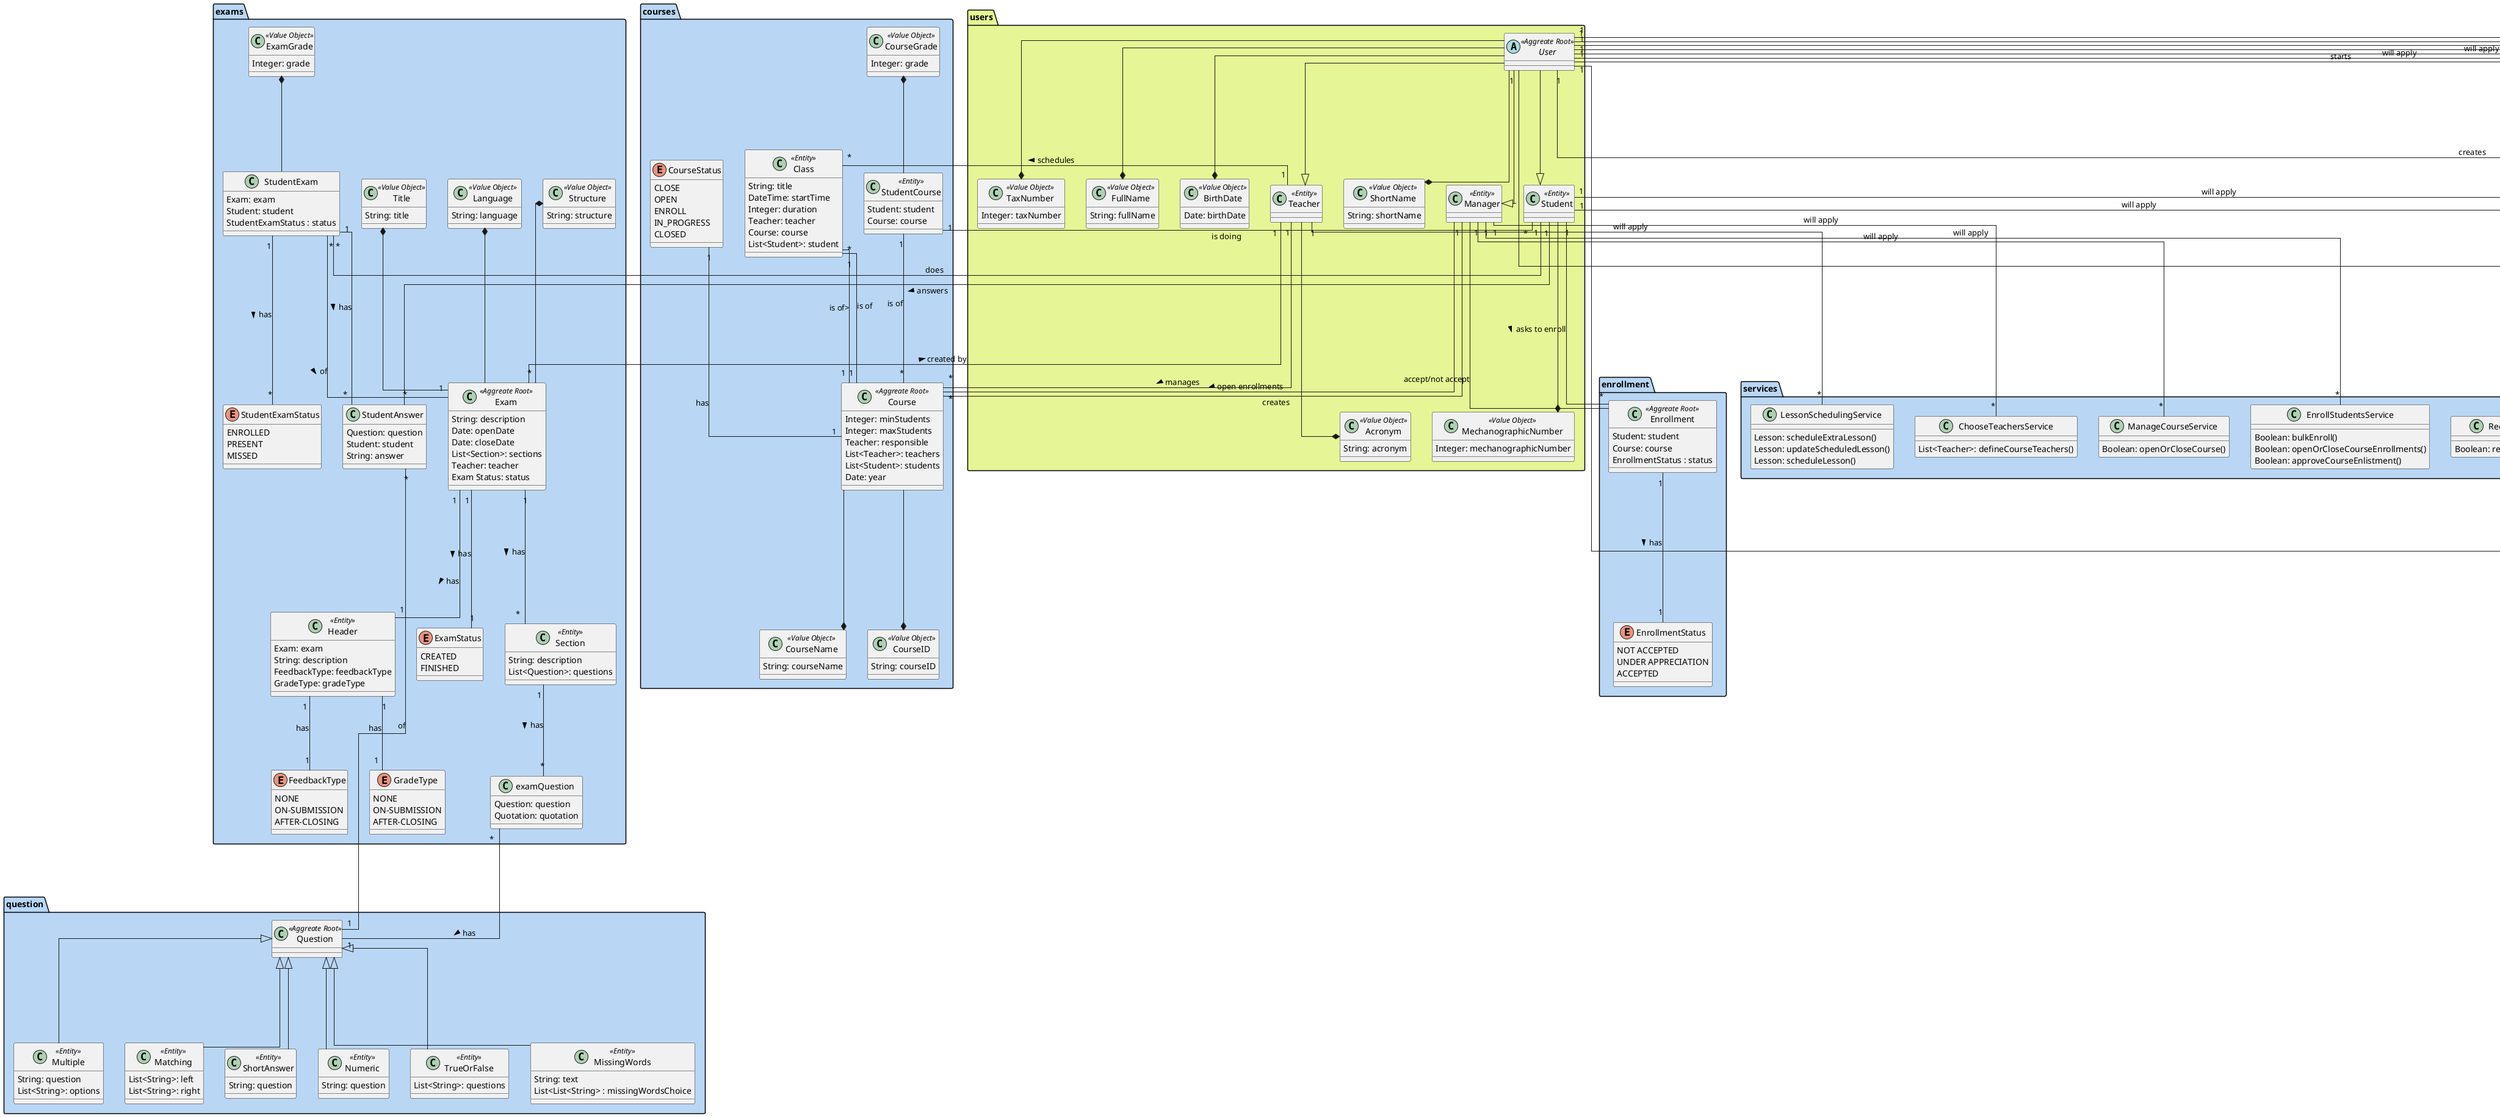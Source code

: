 @startuml
skinparam linetype ortho
top to bottom direction

class Email <<Value Object>> {
    String: email
}

class Password <<Value Object>> {
    String: password
}

package services #B9D7F5{
class AuthenticationService {
    Email: email
    Password: password
    WorkSession: session
}

class WorkSession {
    Time: period
    User: user
}


AuthenticationService --> Email
AuthenticationService --> Password

class ChooseTeachersService {
    List<Teacher>: defineCourseTeachers()
}

class ManageCourseService {
    Boolean: openOrCloseCourse()
}

class EnrollStudentsService {
    Boolean: bulkEnroll()
    Boolean: openOrCloseCourseEnrollments()
    Boolean: approveCourseEnlistment()
}

class RequestEnrollmentService {
    Boolean: requestEnrollmentInCourse()
}

class TakeExamService {
    Exam: takeExam()
}

class LessonSchedulingService {
    Lesson: scheduleExtraLesson()
    Lesson: updateScheduledLesson()
    Lesson: scheduleLesson()
}

class SharedBoardService {
    Boolean: shareBoard()
    SharedBoard: viewBoard()
    SharedBoard: archiveSharedBoard()
}

class PostItService {
    PostIt: updatePostIt()
    PostIt: undoPostItUpdate()
}
}

package users #E6F595 {


    class TaxNumber <<Value Object>> {
        Integer: taxNumber
    }

    class Acronym <<Value Object>>{
        String: acronym
    }

    class MechanographicNumber <<Value Object>> {
        Integer: mechanographicNumber
    }

    class FullName <<Value Object>> {
        String: fullName
    }

    class ShortName <<Value Object>> {
        String: shortName
    }

    class BirthDate <<Value Object>> {
        Date: birthDate
    }

    abstract class User <<Aggreate Root>> {
    }

    User "1" -- "*" WorkSession: starts

    User ---* FullName
    User ---* ShortName
    User ---* BirthDate
    User ---* Email
    User ---* Password
    User ---* TaxNumber

    User ---|> Manager
    User ---|> Teacher
    User ---|> Student


    class Manager <<Entity>> {
    }

    class Teacher <<Entity>> {
    }
    Teacher ---* Acronym

    class Student <<Entity>> {
    }
    Student ---* MechanographicNumber
}


package courses #B9D7F5 {
    enum CourseStatus {
        CLOSE
        OPEN
        ENROLL
        IN_PROGRESS
        CLOSED
    }

    class CourseID <<Value Object>> {
        String: courseID
    }

    class CourseName <<Value Object>> {
        String: courseName
    }

    class Course <<Aggreate Root>> {
                Integer: minStudents
                Integer: maxStudents
                Teacher: responsible
                List<Teacher>: teachers
                List<Student>: students
                Date: year
    }

    Course ---* CourseID
    Course ---* CourseName

    class StudentCourse <<Entity>>{
        Student: student
        Course: course
    }

    class CourseGrade <<Value Object>> {
        Integer: grade
    }

    CourseGrade *--- StudentCourse

class Class <<Entity>> {
        String: title
        DateTime: startTime
        Integer: duration
        Teacher: teacher
        Course: course
        List<Student>: student
}
}


package exams #B9D7F5{

class Title <<Value Object>> {
    String: title
}
class Structure <<Value Object>> {
    String: structure
}
class Language <<Value Object>> {
    String: language
}

class Exam <<Aggreate Root>>{
String: description
Date: openDate
Date: closeDate
List<Section>: sections
Teacher: teacher
Exam Status: status
}

class Header <<Entity>>{
Exam: exam
String: description
FeedbackType: feedbackType
GradeType: gradeType
}

enum FeedbackType{
NONE
ON-SUBMISSION
AFTER-CLOSING
}

enum GradeType{
NONE
ON-SUBMISSION
AFTER-CLOSING
}

enum ExamStatus {
CREATED
FINISHED
}

class Section <<Entity>> {
String: description
List<Question>: questions
}

class ExamGrade <<Value Object>> {
    Integer: grade
}

class StudentExam {
Exam: exam
Student: student
StudentExamStatus : status
}

ExamGrade *--- StudentExam

enum StudentExamStatus {
    ENROLLED
    PRESENT
    MISSED
}

class StudentAnswer{
      Question: question
      Student: student
      String: answer
}

class examQuestion{
    Question: question
    Quotation: quotation
}
}

package question #B9D7F5 {

class Question <<Aggreate Root>> {
}

class Multiple <<Entity>>{
    String: question
    List<String>: options
}

class Matching <<Entity>>{
    List<String>: left
    List<String>: right
}

class ShortAnswer <<Entity>>{
    String: question
}

class Numeric <<Entity>>{
    String: question
}

class TrueOrFalse <<Entity>>{
    List<String>: questions
}

class MissingWords <<Entity>>{
    String: text
    List<List<String> : missingWordsChoice
}
}


package enrollment #B9D7F5{
    class Enrollment <<Aggreate Root>>{
        Student: student
        Course: course
        EnrollmentStatus : status
    }

    enum EnrollmentStatus {
        NOT ACCEPTED
        UNDER APPRECIATION
        ACCEPTED
    }

}
package SharedBoards #B9D7F5{
class SharedBoard <<Aggreate Root>>{
    String: title
    User: owner
    List<userBoard> : users
    List<SharedBoardHistory> : history
    List<Column> : columns
    List<Row> : rows

}

class SharedBoardHistory <<Entity>>{
    SharedBoard: shareBoard
    DateTime : updateTim
    String: description
}

class Column <<Entity>> {
    Integer : id
    String: text
    List<Cell> : cells
}

class Row <<Entity>> {
    Integer : id
    String: text
    List<Cell> : cells
}


class userBoard <<Entity>>{
    User: user
    UserPermission: permission
}

enum SharedBoardStatus {
    OPEN
    ARCHIVED
}

enum UserPermission {
    READ ONLY
    WRITE
}

class Cell <<Entity>> {
    List<PostIt> : postIts
}

class PostIt <<Entity>>{
    String: text
    User: owner
}

class PostItHistory <<Entity>>{
    PostIt: postIts
    DateTime : updateTime
}
}

package Meeting #B9D7F5 {
class Meeting <<Root>> {
    User : owner
    List<Invitation> : invitations
    DateTime: scheduleDateTime
    Integer : duration
}

class Invitation <<Entity>> {
User: user
Meeting: meeting
Status: status
}

enum Status{
ACCEPT
NOT ACCEPT
}
}

Teacher "1" --- "*" Class : schedules >
Class "*" --- "1" Course : is of>

Manager --- Enrollment : accept/not accept
Manager --- Course: open enrollments >
Manager "1" --- "*" Course: creates
Teacher "1" --- "*" Course: manages >

StudentCourse "1" --- "*" Student: is doing
StudentCourse "1" --- "*" Course: is of
CourseStatus "1" --- "1" Course: has

Student "1" --- "*" Enrollment : asks to enroll >

Enrollment "1" --- "1" EnrollmentStatus : has >

Class "1" --- "1" Course: is of

Exam "*" --- "1" Teacher : created by >
Title *--- Exam
Structure *--- Exam
Language *--- Exam
Student "1" --- "*" StudentExam : does
StudentExam "*" --- "1" Exam : of >
StudentExam "1" --- "*" StudentAnswer : has >
Student "1" --- "*" StudentAnswer : answers >
Exam "1" --- "*" Section : has >
Section "1" --- "*" examQuestion : has >
examQuestion "*" --- "1" Question : has >
StudentExam "1" --- "*" StudentExamStatus : has >

Exam "1" --- "1" Header: has >
Exam "1" --- "1" ExamStatus : has >
Header "1" --- "1" FeedbackType: has
Header "1" --- "1" GradeType: has
StudentAnswer "*" --- "1" Question : of
Question  <|--- Multiple
Question  <|--- Matching
Question  <|--- ShortAnswer
Question  <|--- Numeric
Question  <|--- TrueOrFalse
Question  <|--- MissingWords

User "1" --- "*" PostIt : creates
PostIt "1" --- "*" PostItHistory: has >
User "1" --- "*" SharedBoard : creates
SharedBoard "1" --- "1..*" Column : has
SharedBoard "1" --- "1..*" Row : has
SharedBoard "1" --- "*" SharedBoardHistory : has >
SharedBoard "1" --- "*" userBoard
userBoard "1" --- "1" UserPermission : has >
SharedBoard "1" --- "1" SharedBoardStatus: has >
Column "1" --- "1..*" Cell : has >
Row "1" --- "1..*" Cell : has >
Cell "1" --- "1..1" PostIt : has >

User "1" --- "*" Meeting : schedules
User "1" --- "*" Invitation : has
User "1" --- "*" Invitation : sends
Invitation "*" --- "1" Meeting : for >
Invitation "*" -- "1" Status : has


Manager "1" --- "*" ChooseTeachersService: will apply
Manager "1" --- "*" EnrollStudentsService: will apply
Manager "1" --- "*" ManageCourseService: will apply
Student "1" --- "*" RequestEnrollmentService: will apply
Student "1" --- "*" TakeExamService: will apply
Teacher "1" --- "*" LessonSchedulingService: will apply
User "1" --- "*" SharedBoardService: will apply
User "1" --- "*" PostItService: will apply

@enduml